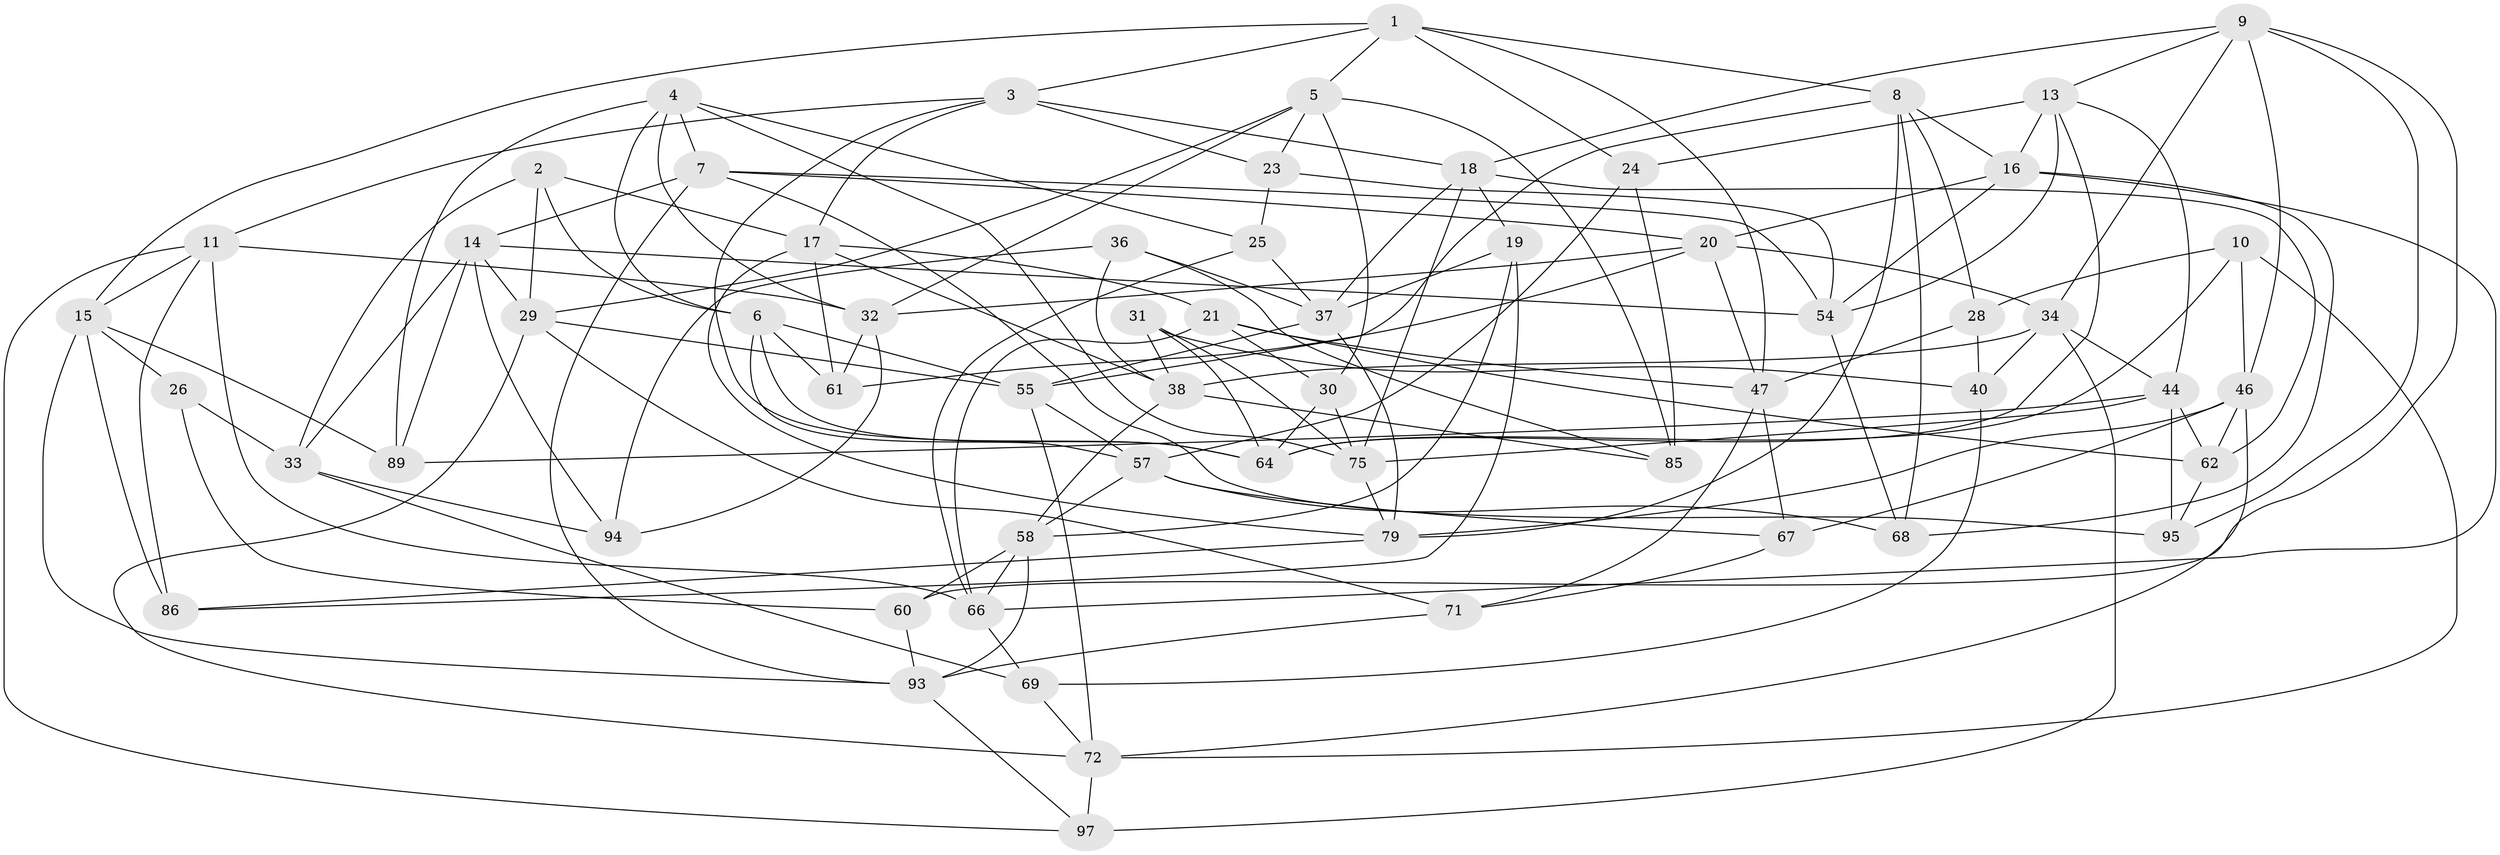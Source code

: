 // Generated by graph-tools (version 1.1) at 2025/52/02/27/25 19:52:31]
// undirected, 61 vertices, 157 edges
graph export_dot {
graph [start="1"]
  node [color=gray90,style=filled];
  1 [super="+43"];
  2;
  3 [super="+82"];
  4 [super="+78"];
  5 [super="+45"];
  6 [super="+52"];
  7 [super="+22"];
  8 [super="+35"];
  9 [super="+12"];
  10;
  11 [super="+53"];
  13 [super="+27"];
  14 [super="+74"];
  15 [super="+73"];
  16 [super="+41"];
  17 [super="+48"];
  18 [super="+51"];
  19;
  20 [super="+39"];
  21 [super="+49"];
  23;
  24;
  25;
  26;
  28;
  29 [super="+59"];
  30;
  31;
  32 [super="+56"];
  33 [super="+70"];
  34 [super="+42"];
  36;
  37 [super="+50"];
  38 [super="+90"];
  40;
  44 [super="+81"];
  46 [super="+91"];
  47 [super="+83"];
  54 [super="+63"];
  55 [super="+65"];
  57 [super="+88"];
  58 [super="+96"];
  60;
  61;
  62 [super="+87"];
  64 [super="+77"];
  66 [super="+84"];
  67;
  68;
  69;
  71;
  72 [super="+80"];
  75 [super="+76"];
  79 [super="+92"];
  85;
  86;
  89;
  93 [super="+98"];
  94;
  95;
  97;
  1 -- 47;
  1 -- 15;
  1 -- 24;
  1 -- 8;
  1 -- 3;
  1 -- 5;
  2 -- 29;
  2 -- 33;
  2 -- 6;
  2 -- 17;
  3 -- 11;
  3 -- 23;
  3 -- 64;
  3 -- 18;
  3 -- 17;
  4 -- 89;
  4 -- 6;
  4 -- 25;
  4 -- 7;
  4 -- 32;
  4 -- 75;
  5 -- 30;
  5 -- 32;
  5 -- 85;
  5 -- 23;
  5 -- 29;
  6 -- 61;
  6 -- 55;
  6 -- 64;
  6 -- 57;
  7 -- 95;
  7 -- 14;
  7 -- 20;
  7 -- 93;
  7 -- 54;
  8 -- 55;
  8 -- 28;
  8 -- 79;
  8 -- 68;
  8 -- 16;
  9 -- 60;
  9 -- 13;
  9 -- 46;
  9 -- 18;
  9 -- 34;
  9 -- 95;
  10 -- 28;
  10 -- 46;
  10 -- 64;
  10 -- 72;
  11 -- 15;
  11 -- 97;
  11 -- 86;
  11 -- 32;
  11 -- 66;
  13 -- 24;
  13 -- 16;
  13 -- 64;
  13 -- 44;
  13 -- 54;
  14 -- 89;
  14 -- 33;
  14 -- 54;
  14 -- 94;
  14 -- 29;
  15 -- 86;
  15 -- 89;
  15 -- 26;
  15 -- 93;
  16 -- 68;
  16 -- 20;
  16 -- 66;
  16 -- 54;
  17 -- 38;
  17 -- 61;
  17 -- 79;
  17 -- 21;
  18 -- 75;
  18 -- 37;
  18 -- 19;
  18 -- 62;
  19 -- 37;
  19 -- 86;
  19 -- 58;
  20 -- 34;
  20 -- 61;
  20 -- 47;
  20 -- 32;
  21 -- 47;
  21 -- 62 [weight=2];
  21 -- 66;
  21 -- 30;
  23 -- 25;
  23 -- 54;
  24 -- 57;
  24 -- 85;
  25 -- 66;
  25 -- 37;
  26 -- 60;
  26 -- 33 [weight=2];
  28 -- 40;
  28 -- 47;
  29 -- 71;
  29 -- 72;
  29 -- 55;
  30 -- 64;
  30 -- 75;
  31 -- 75;
  31 -- 64;
  31 -- 40;
  31 -- 38;
  32 -- 94;
  32 -- 61;
  33 -- 94;
  33 -- 69;
  34 -- 38;
  34 -- 40;
  34 -- 97;
  34 -- 44;
  36 -- 85;
  36 -- 94;
  36 -- 38;
  36 -- 37;
  37 -- 55;
  37 -- 79;
  38 -- 85;
  38 -- 58;
  40 -- 69;
  44 -- 89;
  44 -- 95;
  44 -- 62;
  44 -- 75;
  46 -- 67;
  46 -- 62;
  46 -- 79;
  46 -- 72;
  47 -- 67;
  47 -- 71;
  54 -- 68;
  55 -- 57;
  55 -- 72;
  57 -- 67;
  57 -- 68;
  57 -- 58;
  58 -- 60;
  58 -- 93;
  58 -- 66;
  60 -- 93;
  62 -- 95;
  66 -- 69;
  67 -- 71;
  69 -- 72;
  71 -- 93;
  72 -- 97;
  75 -- 79;
  79 -- 86;
  93 -- 97;
}
